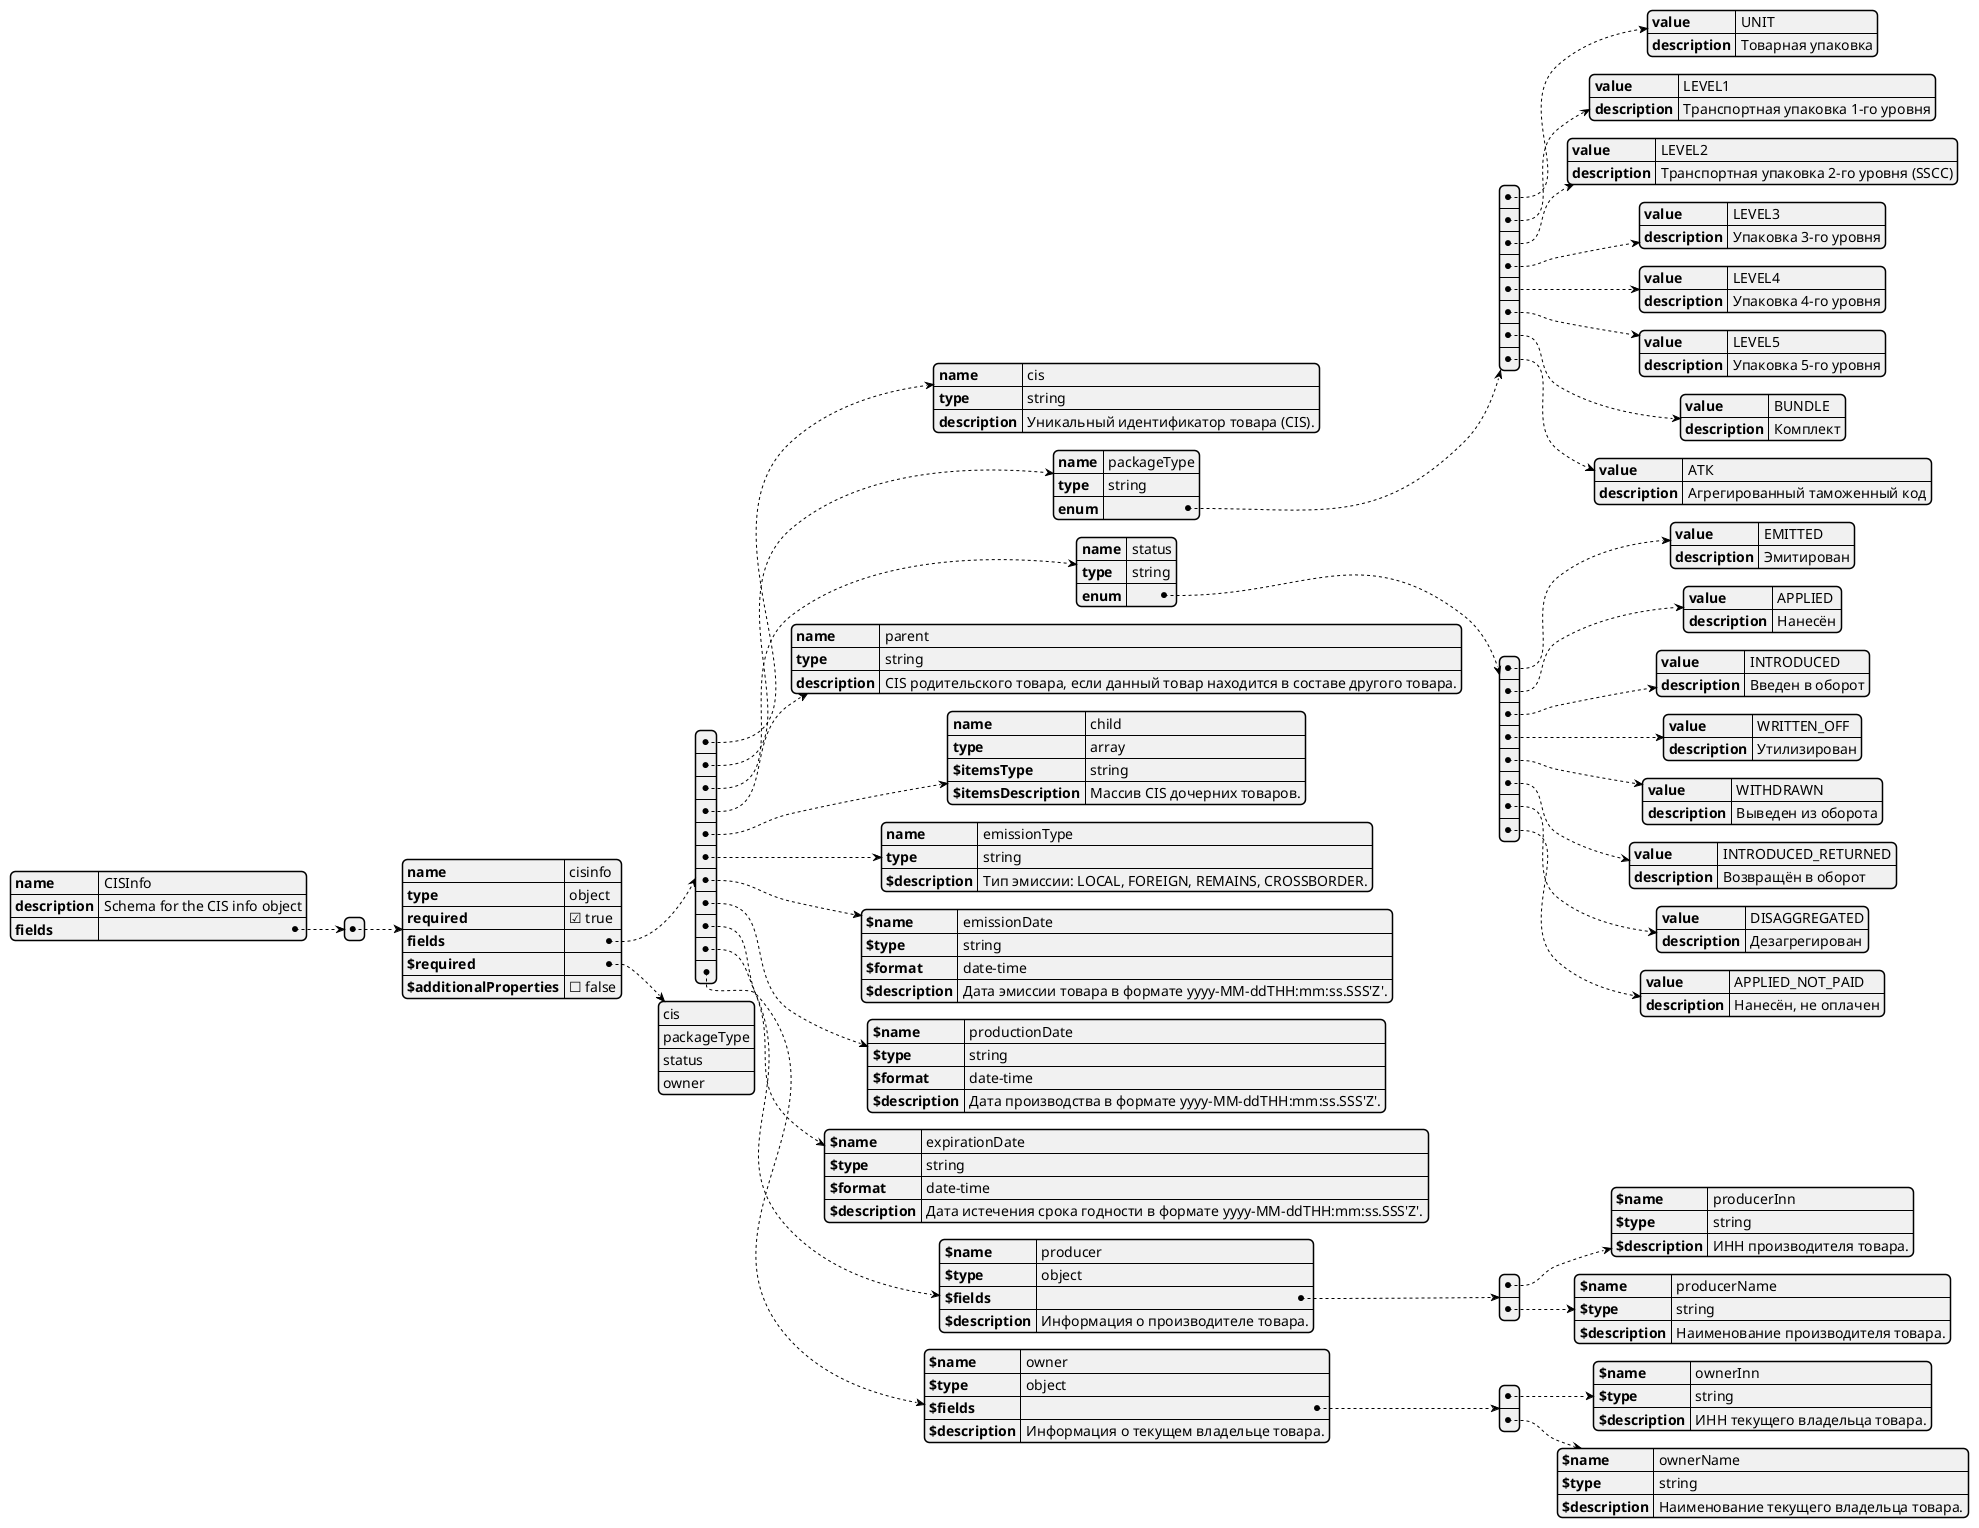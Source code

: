 @startjson
{
  "name": "CISInfo",
  "description": "Schema for the CIS info object",
  "fields": [
    {
      "name": "cisinfo",
      "type": "object",
      "required": true,
      "fields": [
        {
          "name": "cis",
          "type": "string",
          "description": "Уникальный идентификатор товара (CIS)."
        },
        {
          "name": "packageType",
          "type": "string",
          "enum": [
            {"value": "UNIT", "description": "Товарная упаковка"},
            {"value": "LEVEL1", "description": "Транспортная упаковка 1-го уровня"},
            {"value": "LEVEL2", "description": "Транспортная упаковка 2-го уровня (SSCC)"},
            {"value": "LEVEL3", "description": "Упаковка 3-го уровня"},
            {"value": "LEVEL4", "description": "Упаковка 4-го уровня"},
            {"value": "LEVEL5", "description": "Упаковка 5-го уровня"},
            {"value": "BUNDLE", "description": "Комплект"},
            {"value": "АТК", "description": "Агрегированный таможенный код"}
          ]
        },
        {
          "name": "status",
          "type": "string",
          "enum": [
            {"value": "EMITTED", "description": "Эмитирован"},
            {"value": "APPLIED", "description": "Нанесён"},
            {"value": "INTRODUCED", "description": "Введен в оборот"},
            {"value": "WRITTEN_OFF", "description": "Утилизирован"},
            {"value": "WITHDRAWN", "description": "Выведен из оборота"},
            {"value": "INTRODUCED_RETURNED", "description": "Возвращён в оборот"},
            {"value": "DISAGGREGATED", "description": "Дезагрегирован"},
            {"value": "APPLIED_NOT_PAID", "description": "Нанесён, не оплачен"}
          ]
        },
        {
          "name": "parent",
          "type": "string",
          "description": 
            "CIS родительского товара, если данный товар находится в составе другого товара."
        },
        {
          "name": "child",
          "type": "array",
          "$itemsType":"string",
          "$itemsDescription":"Массив CIS дочерних товаров."
        },
        {
          "name":"emissionType",
          "type":"string",
          "$description":"Тип эмиссии: LOCAL, FOREIGN, REMAINS, CROSSBORDER."
        },
        {
          "$name":"emissionDate",
          "$type":"string",
          "$format":"date-time",
          "$description":"Дата эмиссии товара в формате yyyy-MM-ddTHH:mm:ss.SSS'Z'."
        },
        {
          "$name":"productionDate",
          "$type":"string",
          "$format":"date-time",
          "$description":"Дата производства в формате yyyy-MM-ddTHH:mm:ss.SSS'Z'."
        },
        {
          "$name":"expirationDate",
          "$type":"string",
          "$format":"date-time",
          "$description":"Дата истечения срока годности в формате yyyy-MM-ddTHH:mm:ss.SSS'Z'."
        },
        {
          "$name":"producer",
          "$type":"object",
          "$fields":[
            {
              "$name":"producerInn",
              "$type":"string",
              "$description":"ИНН производителя товара."
            },
            {
              "$name":"producerName",
              "$type":"string",
              "$description":"Наименование производителя товара."
            }
          ],
          "$description":"Информация о производителе товара."
        },
        {
          "$name":"owner",
          "$type":"object",
          "$fields":[
            {
              "$name":"ownerInn",
              "$type":"string",
              "$description":"ИНН текущего владельца товара."
            },
            {
              "$name":"ownerName",
              "$type":"string",
              "$description":"Наименование текущего владельца товара."
            }
          ],
           "$description":"Информация о текущем владельце товара."
        }
      ],
      "$required":["cis","packageType","status","owner"],
      "$additionalProperties" : false
    }
  ]
}
@endjson

